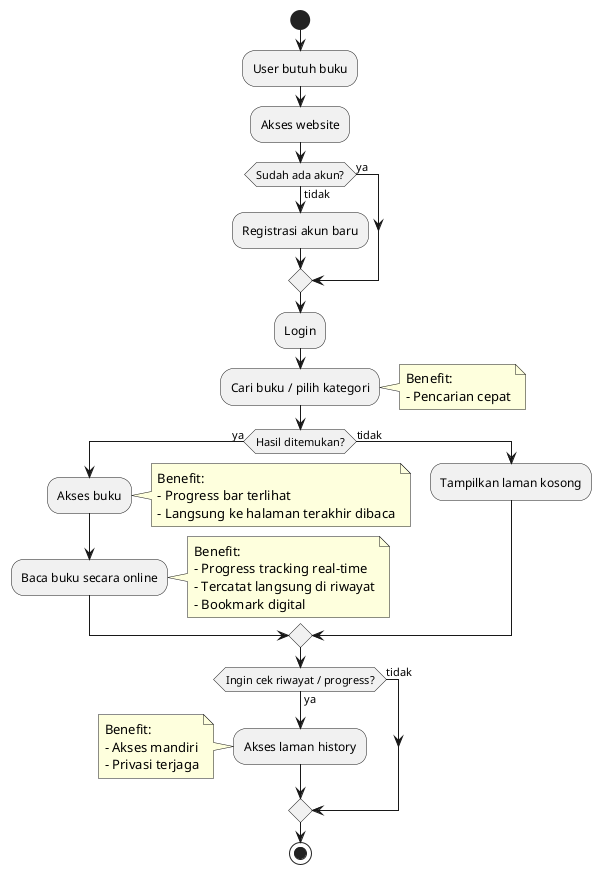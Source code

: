 ' https://www.plantuml.com/plantuml/uml/
' https://www.planttext.com/

@startuml
start
:User butuh buku;
:Akses website;
if (Sudah ada akun?) then (ya)
else (tidak)
  :Registrasi akun baru;
endif
:Login;

:Cari buku / pilih kategori;
note right
  Benefit:
  - Pencarian cepat
end note
if (Hasil ditemukan?) then (ya)
  :Akses buku;
  note right
    Benefit:
    - Progress bar terlihat
    - Langsung ke halaman terakhir dibaca
  end note
  :Baca buku secara online;
  note right
    Benefit:
    - Progress tracking real-time
    - Tercatat langsung di riwayat
    - Bookmark digital
  end note
else (tidak)
  :Tampilkan laman kosong;
endif
if (Ingin cek riwayat / progress?) then (ya)
    :Akses laman history;
    note left
      Benefit:
      - Akses mandiri
      - Privasi terjaga
    end note
else (tidak)
endif
stop
@enduml
